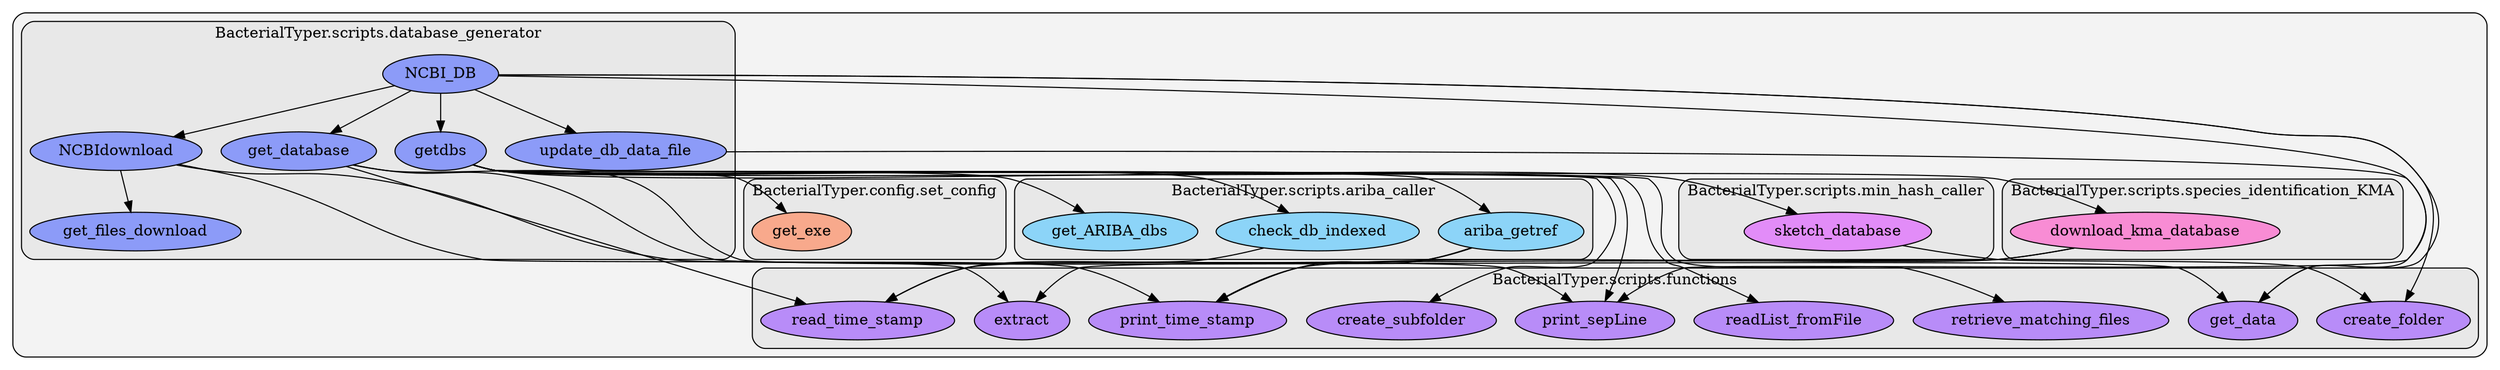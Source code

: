 digraph G {
    graph [spilines=ortho, rankdir=TB, clusterrank="local"];
    subgraph cluster_G {

        graph [style="filled,rounded",fillcolor="#80808018", label=""];
        subgraph cluster_BacterialTyper__config__set_config {

            graph [style="filled,rounded",fillcolor="#80808018", label="BacterialTyper.config.set_config"];
        }
        subgraph cluster_BacterialTyper__config__set_config {

            graph [style="filled,rounded",fillcolor="#80808018", label="BacterialTyper.config.set_config"];
        }
        subgraph cluster_BacterialTyper__config__set_config {

            graph [style="filled,rounded",fillcolor="#80808018", label="BacterialTyper.config.set_config"];
        }
        subgraph cluster_BacterialTyper__config__set_config {

            graph [style="filled,rounded",fillcolor="#80808018", label="BacterialTyper.config.set_config"];
        }
        subgraph cluster_BacterialTyper__config__set_config {

            graph [style="filled,rounded",fillcolor="#80808018", label="BacterialTyper.config.set_config"];
        }
        subgraph cluster_BacterialTyper__config__set_config {

            graph [style="filled,rounded",fillcolor="#80808018", label="BacterialTyper.config.set_config"];
        }
        subgraph cluster_BacterialTyper__config__set_config {

            graph [style="filled,rounded",fillcolor="#80808018", label="BacterialTyper.config.set_config"];
        }
        subgraph cluster_BacterialTyper__config__set_config {

            graph [style="filled,rounded",fillcolor="#80808018", label="BacterialTyper.config.set_config"];
        }
        subgraph cluster_BacterialTyper__config__set_config {

            graph [style="filled,rounded",fillcolor="#80808018", label="BacterialTyper.config.set_config"];
            BacterialTyper__config__set_config__get_exe [label="get_exe", style="filled", fillcolor="#ff8e65b2", fontcolor="#000000", group="2"];
        }
        subgraph cluster_BacterialTyper__config__set_config {

            graph [style="filled,rounded",fillcolor="#80808018", label="BacterialTyper.config.set_config"];
        }
        subgraph cluster_BacterialTyper__config__set_config {

            graph [style="filled,rounded",fillcolor="#80808018", label="BacterialTyper.config.set_config"];
        }
        subgraph cluster_BacterialTyper__config__set_config {

            graph [style="filled,rounded",fillcolor="#80808018", label="BacterialTyper.config.set_config"];
        }
        subgraph cluster_BacterialTyper__config__set_config {

            graph [style="filled,rounded",fillcolor="#80808018", label="BacterialTyper.config.set_config"];
        }
        subgraph cluster_BacterialTyper__config__set_config {

            graph [style="filled,rounded",fillcolor="#80808018", label="BacterialTyper.config.set_config"];
        }
        subgraph cluster_BacterialTyper__scripts__ariba_caller {

            graph [style="filled,rounded",fillcolor="#80808018", label="BacterialTyper.scripts.ariba_caller"];
        }
        subgraph cluster_BacterialTyper__scripts__ariba_caller {

            graph [style="filled,rounded",fillcolor="#80808018", label="BacterialTyper.scripts.ariba_caller"];
            BacterialTyper__scripts__ariba_caller__ariba_getref [label="ariba_getref", style="filled", fillcolor="#65cbffb2", fontcolor="#000000", group="25"];
        }
        subgraph cluster_BacterialTyper__scripts__ariba_caller {

            graph [style="filled,rounded",fillcolor="#80808018", label="BacterialTyper.scripts.ariba_caller"];
        }
        subgraph cluster_BacterialTyper__scripts__ariba_caller {

            graph [style="filled,rounded",fillcolor="#80808018", label="BacterialTyper.scripts.ariba_caller"];
        }
        subgraph cluster_BacterialTyper__scripts__ariba_caller {

            graph [style="filled,rounded",fillcolor="#80808018", label="BacterialTyper.scripts.ariba_caller"];
        }
        subgraph cluster_BacterialTyper__scripts__ariba_caller {

            graph [style="filled,rounded",fillcolor="#80808018", label="BacterialTyper.scripts.ariba_caller"];
        }
        subgraph cluster_BacterialTyper__scripts__ariba_caller {

            graph [style="filled,rounded",fillcolor="#80808018", label="BacterialTyper.scripts.ariba_caller"];
        }
        subgraph cluster_BacterialTyper__scripts__ariba_caller {

            graph [style="filled,rounded",fillcolor="#80808018", label="BacterialTyper.scripts.ariba_caller"];
            BacterialTyper__scripts__ariba_caller__check_db_indexed [label="check_db_indexed", style="filled", fillcolor="#65cbffb2", fontcolor="#000000", group="25"];
        }
        subgraph cluster_BacterialTyper__scripts__ariba_caller {

            graph [style="filled,rounded",fillcolor="#80808018", label="BacterialTyper.scripts.ariba_caller"];
        }
        subgraph cluster_BacterialTyper__scripts__ariba_caller {

            graph [style="filled,rounded",fillcolor="#80808018", label="BacterialTyper.scripts.ariba_caller"];
        }
        subgraph cluster_BacterialTyper__scripts__ariba_caller {

            graph [style="filled,rounded",fillcolor="#80808018", label="BacterialTyper.scripts.ariba_caller"];
        }
        subgraph cluster_BacterialTyper__scripts__ariba_caller {

            graph [style="filled,rounded",fillcolor="#80808018", label="BacterialTyper.scripts.ariba_caller"];
            BacterialTyper__scripts__ariba_caller__get_ARIBA_dbs [label="get_ARIBA_dbs", style="filled", fillcolor="#65cbffb2", fontcolor="#000000", group="25"];
        }
        subgraph cluster_BacterialTyper__scripts__ariba_caller {

            graph [style="filled,rounded",fillcolor="#80808018", label="BacterialTyper.scripts.ariba_caller"];
        }
        subgraph cluster_BacterialTyper__scripts__ariba_caller {

            graph [style="filled,rounded",fillcolor="#80808018", label="BacterialTyper.scripts.ariba_caller"];
        }
        subgraph cluster_BacterialTyper__scripts__ariba_caller {

            graph [style="filled,rounded",fillcolor="#80808018", label="BacterialTyper.scripts.ariba_caller"];
        }
        subgraph cluster_BacterialTyper__scripts__database_generator {

            graph [style="filled,rounded",fillcolor="#80808018", label="BacterialTyper.scripts.database_generator"];
            BacterialTyper__scripts__database_generator__NCBI_DB [label="NCBI_DB", style="filled", fillcolor="#657affb2", fontcolor="#000000", group="29"];
        }
        subgraph cluster_BacterialTyper__scripts__database_generator {

            graph [style="filled,rounded",fillcolor="#80808018", label="BacterialTyper.scripts.database_generator"];
        }
        subgraph cluster_BacterialTyper__scripts__database_generator {

            graph [style="filled,rounded",fillcolor="#80808018", label="BacterialTyper.scripts.database_generator"];
            BacterialTyper__scripts__database_generator__NCBIdownload [label="NCBIdownload", style="filled", fillcolor="#657affb2", fontcolor="#000000", group="29"];
        }
        subgraph cluster_BacterialTyper__scripts__database_generator {

            graph [style="filled,rounded",fillcolor="#80808018", label="BacterialTyper.scripts.database_generator"];
            BacterialTyper__scripts__database_generator__get_database [label="get_database", style="filled", fillcolor="#657affb2", fontcolor="#000000", group="29"];
        }
        subgraph cluster_BacterialTyper__scripts__database_generator {

            graph [style="filled,rounded",fillcolor="#80808018", label="BacterialTyper.scripts.database_generator"];
            BacterialTyper__scripts__database_generator__get_files_download [label="get_files_download", style="filled", fillcolor="#657affb2", fontcolor="#000000", group="29"];
        }
        subgraph cluster_BacterialTyper__scripts__database_generator {

            graph [style="filled,rounded",fillcolor="#80808018", label="BacterialTyper.scripts.database_generator"];
            BacterialTyper__scripts__database_generator__getdbs [label="getdbs", style="filled", fillcolor="#657affb2", fontcolor="#000000", group="29"];
        }
        subgraph cluster_BacterialTyper__scripts__database_generator {

            graph [style="filled,rounded",fillcolor="#80808018", label="BacterialTyper.scripts.database_generator"];
            BacterialTyper__scripts__database_generator__update_db_data_file [label="update_db_data_file", style="filled", fillcolor="#657affb2", fontcolor="#000000", group="29"];
        }
        subgraph cluster_BacterialTyper__scripts__functions {

            graph [style="filled,rounded",fillcolor="#80808018", label="BacterialTyper.scripts.functions"];
        }
        subgraph cluster_BacterialTyper__scripts__functions {

            graph [style="filled,rounded",fillcolor="#80808018", label="BacterialTyper.scripts.functions"];
        }
        subgraph cluster_BacterialTyper__scripts__functions {

            graph [style="filled,rounded",fillcolor="#80808018", label="BacterialTyper.scripts.functions"];
        }
        subgraph cluster_BacterialTyper__scripts__functions {

            graph [style="filled,rounded",fillcolor="#80808018", label="BacterialTyper.scripts.functions"];
        }
        subgraph cluster_BacterialTyper__scripts__functions {

            graph [style="filled,rounded",fillcolor="#80808018", label="BacterialTyper.scripts.functions"];
        }
        subgraph cluster_BacterialTyper__scripts__functions {

            graph [style="filled,rounded",fillcolor="#80808018", label="BacterialTyper.scripts.functions"];
            BacterialTyper__scripts__functions__create_folder [label="create_folder", style="filled", fillcolor="#a365ffb2", fontcolor="#000000", group="33"];
        }
        subgraph cluster_BacterialTyper__scripts__functions {

            graph [style="filled,rounded",fillcolor="#80808018", label="BacterialTyper.scripts.functions"];
        }
        subgraph cluster_BacterialTyper__scripts__functions {

            graph [style="filled,rounded",fillcolor="#80808018", label="BacterialTyper.scripts.functions"];
            BacterialTyper__scripts__functions__create_subfolder [label="create_subfolder", style="filled", fillcolor="#a365ffb2", fontcolor="#000000", group="33"];
        }
        subgraph cluster_BacterialTyper__scripts__functions {

            graph [style="filled,rounded",fillcolor="#80808018", label="BacterialTyper.scripts.functions"];
        }
        subgraph cluster_BacterialTyper__scripts__functions {

            graph [style="filled,rounded",fillcolor="#80808018", label="BacterialTyper.scripts.functions"];
            BacterialTyper__scripts__functions__extract [label="extract", style="filled", fillcolor="#a365ffb2", fontcolor="#000000", group="33"];
        }
        subgraph cluster_BacterialTyper__scripts__functions {

            graph [style="filled,rounded",fillcolor="#80808018", label="BacterialTyper.scripts.functions"];
        }
        subgraph cluster_BacterialTyper__scripts__functions {

            graph [style="filled,rounded",fillcolor="#80808018", label="BacterialTyper.scripts.functions"];
        }
        subgraph cluster_BacterialTyper__scripts__functions {

            graph [style="filled,rounded",fillcolor="#80808018", label="BacterialTyper.scripts.functions"];
            BacterialTyper__scripts__functions__get_data [label="get_data", style="filled", fillcolor="#a365ffb2", fontcolor="#000000", group="33"];
        }
        subgraph cluster_BacterialTyper__scripts__functions {

            graph [style="filled,rounded",fillcolor="#80808018", label="BacterialTyper.scripts.functions"];
        }
        subgraph cluster_BacterialTyper__scripts__functions {

            graph [style="filled,rounded",fillcolor="#80808018", label="BacterialTyper.scripts.functions"];
        }
        subgraph cluster_BacterialTyper__scripts__functions {

            graph [style="filled,rounded",fillcolor="#80808018", label="BacterialTyper.scripts.functions"];
        }
        subgraph cluster_BacterialTyper__scripts__functions {

            graph [style="filled,rounded",fillcolor="#80808018", label="BacterialTyper.scripts.functions"];
        }
        subgraph cluster_BacterialTyper__scripts__functions {

            graph [style="filled,rounded",fillcolor="#80808018", label="BacterialTyper.scripts.functions"];
        }
        subgraph cluster_BacterialTyper__scripts__functions {

            graph [style="filled,rounded",fillcolor="#80808018", label="BacterialTyper.scripts.functions"];
        }
        subgraph cluster_BacterialTyper__scripts__functions {

            graph [style="filled,rounded",fillcolor="#80808018", label="BacterialTyper.scripts.functions"];
        }
        subgraph cluster_BacterialTyper__scripts__functions {

            graph [style="filled,rounded",fillcolor="#80808018", label="BacterialTyper.scripts.functions"];
        }
        subgraph cluster_BacterialTyper__scripts__functions {

            graph [style="filled,rounded",fillcolor="#80808018", label="BacterialTyper.scripts.functions"];
        }
        subgraph cluster_BacterialTyper__scripts__functions {

            graph [style="filled,rounded",fillcolor="#80808018", label="BacterialTyper.scripts.functions"];
        }
        subgraph cluster_BacterialTyper__scripts__functions {

            graph [style="filled,rounded",fillcolor="#80808018", label="BacterialTyper.scripts.functions"];
        }
        subgraph cluster_BacterialTyper__scripts__functions {

            graph [style="filled,rounded",fillcolor="#80808018", label="BacterialTyper.scripts.functions"];
        }
        subgraph cluster_BacterialTyper__scripts__functions {

            graph [style="filled,rounded",fillcolor="#80808018", label="BacterialTyper.scripts.functions"];
        }
        subgraph cluster_BacterialTyper__scripts__functions {

            graph [style="filled,rounded",fillcolor="#80808018", label="BacterialTyper.scripts.functions"];
        }
        subgraph cluster_BacterialTyper__scripts__functions {

            graph [style="filled,rounded",fillcolor="#80808018", label="BacterialTyper.scripts.functions"];
            BacterialTyper__scripts__functions__print_sepLine [label="print_sepLine", style="filled", fillcolor="#a365ffb2", fontcolor="#000000", group="33"];
        }
        subgraph cluster_BacterialTyper__scripts__functions {

            graph [style="filled,rounded",fillcolor="#80808018", label="BacterialTyper.scripts.functions"];
        }
        subgraph cluster_BacterialTyper__scripts__functions {

            graph [style="filled,rounded",fillcolor="#80808018", label="BacterialTyper.scripts.functions"];
            BacterialTyper__scripts__functions__print_time_stamp [label="print_time_stamp", style="filled", fillcolor="#a365ffb2", fontcolor="#000000", group="33"];
        }
        subgraph cluster_BacterialTyper__scripts__functions {

            graph [style="filled,rounded",fillcolor="#80808018", label="BacterialTyper.scripts.functions"];
        }
        subgraph cluster_BacterialTyper__scripts__functions {

            graph [style="filled,rounded",fillcolor="#80808018", label="BacterialTyper.scripts.functions"];
            BacterialTyper__scripts__functions__readList_fromFile [label="readList_fromFile", style="filled", fillcolor="#a365ffb2", fontcolor="#000000", group="33"];
        }
        subgraph cluster_BacterialTyper__scripts__functions {

            graph [style="filled,rounded",fillcolor="#80808018", label="BacterialTyper.scripts.functions"];
            BacterialTyper__scripts__functions__read_time_stamp [label="read_time_stamp", style="filled", fillcolor="#a365ffb2", fontcolor="#000000", group="33"];
        }
        subgraph cluster_BacterialTyper__scripts__functions {

            graph [style="filled,rounded",fillcolor="#80808018", label="BacterialTyper.scripts.functions"];
        }
        subgraph cluster_BacterialTyper__scripts__functions {

            graph [style="filled,rounded",fillcolor="#80808018", label="BacterialTyper.scripts.functions"];
            BacterialTyper__scripts__functions__retrieve_matching_files [label="retrieve_matching_files", style="filled", fillcolor="#a365ffb2", fontcolor="#000000", group="33"];
        }
        subgraph cluster_BacterialTyper__scripts__functions {

            graph [style="filled,rounded",fillcolor="#80808018", label="BacterialTyper.scripts.functions"];
        }
        subgraph cluster_BacterialTyper__scripts__functions {

            graph [style="filled,rounded",fillcolor="#80808018", label="BacterialTyper.scripts.functions"];
        }
        subgraph cluster_BacterialTyper__scripts__functions {

            graph [style="filled,rounded",fillcolor="#80808018", label="BacterialTyper.scripts.functions"];
        }
        subgraph cluster_BacterialTyper__scripts__functions {

            graph [style="filled,rounded",fillcolor="#80808018", label="BacterialTyper.scripts.functions"];
        }
        subgraph cluster_BacterialTyper__scripts__min_hash_caller {

            graph [style="filled,rounded",fillcolor="#80808018", label="BacterialTyper.scripts.min_hash_caller"];
        }
        subgraph cluster_BacterialTyper__scripts__min_hash_caller {

            graph [style="filled,rounded",fillcolor="#80808018", label="BacterialTyper.scripts.min_hash_caller"];
        }
        subgraph cluster_BacterialTyper__scripts__min_hash_caller {

            graph [style="filled,rounded",fillcolor="#80808018", label="BacterialTyper.scripts.min_hash_caller"];
        }
        subgraph cluster_BacterialTyper__scripts__min_hash_caller {

            graph [style="filled,rounded",fillcolor="#80808018", label="BacterialTyper.scripts.min_hash_caller"];
        }
        subgraph cluster_BacterialTyper__scripts__min_hash_caller {

            graph [style="filled,rounded",fillcolor="#80808018", label="BacterialTyper.scripts.min_hash_caller"];
        }
        subgraph cluster_BacterialTyper__scripts__min_hash_caller {

            graph [style="filled,rounded",fillcolor="#80808018", label="BacterialTyper.scripts.min_hash_caller"];
        }
        subgraph cluster_BacterialTyper__scripts__min_hash_caller {

            graph [style="filled,rounded",fillcolor="#80808018", label="BacterialTyper.scripts.min_hash_caller"];
        }
        subgraph cluster_BacterialTyper__scripts__min_hash_caller {

            graph [style="filled,rounded",fillcolor="#80808018", label="BacterialTyper.scripts.min_hash_caller"];
        }
        subgraph cluster_BacterialTyper__scripts__min_hash_caller {

            graph [style="filled,rounded",fillcolor="#80808018", label="BacterialTyper.scripts.min_hash_caller"];
            BacterialTyper__scripts__min_hash_caller__sketch_database [label="sketch_database", style="filled", fillcolor="#e065ffb2", fontcolor="#000000", group="36"];
        }
        subgraph cluster_BacterialTyper__scripts__species_identification_KMA {

            graph [style="filled,rounded",fillcolor="#80808018", label="BacterialTyper.scripts.species_identification_KMA"];
        }
        subgraph cluster_BacterialTyper__scripts__species_identification_KMA {

            graph [style="filled,rounded",fillcolor="#80808018", label="BacterialTyper.scripts.species_identification_KMA"];
            BacterialTyper__scripts__species_identification_KMA__download_kma_database [label="download_kma_database", style="filled", fillcolor="#ff65cbb2", fontcolor="#000000", group="40"];
        }
        subgraph cluster_BacterialTyper__scripts__species_identification_KMA {

            graph [style="filled,rounded",fillcolor="#80808018", label="BacterialTyper.scripts.species_identification_KMA"];
        }
        subgraph cluster_BacterialTyper__scripts__species_identification_KMA {

            graph [style="filled,rounded",fillcolor="#80808018", label="BacterialTyper.scripts.species_identification_KMA"];
        }
        subgraph cluster_BacterialTyper__scripts__species_identification_KMA {

            graph [style="filled,rounded",fillcolor="#80808018", label="BacterialTyper.scripts.species_identification_KMA"];
        }
        subgraph cluster_BacterialTyper__scripts__species_identification_KMA {

            graph [style="filled,rounded",fillcolor="#80808018", label="BacterialTyper.scripts.species_identification_KMA"];
        }
        subgraph cluster_BacterialTyper__scripts__species_identification_KMA {

            graph [style="filled,rounded",fillcolor="#80808018", label="BacterialTyper.scripts.species_identification_KMA"];
        }
        subgraph cluster_BacterialTyper__scripts__species_identification_KMA {

            graph [style="filled,rounded",fillcolor="#80808018", label="BacterialTyper.scripts.species_identification_KMA"];
        }
        subgraph cluster_BacterialTyper__scripts__species_identification_KMA {

            graph [style="filled,rounded",fillcolor="#80808018", label="BacterialTyper.scripts.species_identification_KMA"];
        }
    }
        BacterialTyper__scripts__ariba_caller__check_db_indexed -> BacterialTyper__scripts__functions__read_time_stamp [style="solid", color="#000000"];
        BacterialTyper__scripts__ariba_caller__ariba_getref -> BacterialTyper__scripts__functions__read_time_stamp [style="solid", color="#000000"];
        BacterialTyper__scripts__ariba_caller__ariba_getref -> BacterialTyper__scripts__functions__print_time_stamp [style="solid", color="#000000"];
        BacterialTyper__scripts__database_generator__NCBI_DB -> BacterialTyper__scripts__database_generator__get_database [style="solid", color="#000000"];
        BacterialTyper__scripts__database_generator__NCBI_DB -> BacterialTyper__scripts__database_generator__update_db_data_file [style="solid", color="#000000"];
        BacterialTyper__scripts__database_generator__NCBI_DB -> BacterialTyper__scripts__functions__create_folder [style="solid", color="#000000"];
        BacterialTyper__scripts__database_generator__NCBI_DB -> BacterialTyper__scripts__database_generator__NCBIdownload [style="solid", color="#000000"];
        BacterialTyper__scripts__database_generator__NCBI_DB -> BacterialTyper__scripts__functions__print_sepLine [style="solid", color="#000000"];
        BacterialTyper__scripts__database_generator__NCBI_DB -> BacterialTyper__scripts__functions__get_data [style="solid", color="#000000"];
        BacterialTyper__scripts__database_generator__NCBI_DB -> BacterialTyper__scripts__database_generator__getdbs [style="solid", color="#000000"];
        BacterialTyper__scripts__database_generator__NCBIdownload -> BacterialTyper__scripts__functions__extract [style="solid", color="#000000"];
        BacterialTyper__scripts__database_generator__NCBIdownload -> BacterialTyper__scripts__functions__print_time_stamp [style="solid", color="#000000"];
        BacterialTyper__scripts__database_generator__NCBIdownload -> BacterialTyper__scripts__database_generator__get_files_download [style="solid", color="#000000"];
        BacterialTyper__scripts__database_generator__get_database -> BacterialTyper__scripts__functions__read_time_stamp [style="solid", color="#000000"];
        BacterialTyper__scripts__database_generator__get_database -> BacterialTyper__scripts__functions__print_sepLine [style="solid", color="#000000"];
        BacterialTyper__scripts__database_generator__get_database -> BacterialTyper__scripts__functions__get_data [style="solid", color="#000000"];
        BacterialTyper__scripts__database_generator__update_db_data_file -> BacterialTyper__scripts__functions__get_data [style="solid", color="#000000"];
        BacterialTyper__scripts__database_generator__getdbs -> BacterialTyper__scripts__min_hash_caller__sketch_database [style="solid", color="#000000"];
        BacterialTyper__scripts__database_generator__getdbs -> BacterialTyper__config__set_config__get_exe [style="solid", color="#000000"];
        BacterialTyper__scripts__database_generator__getdbs -> BacterialTyper__scripts__ariba_caller__check_db_indexed [style="solid", color="#000000"];
        BacterialTyper__scripts__database_generator__getdbs -> BacterialTyper__scripts__functions__create_subfolder [style="solid", color="#000000"];
        BacterialTyper__scripts__database_generator__getdbs -> BacterialTyper__scripts__functions__retrieve_matching_files [style="solid", color="#000000"];
        BacterialTyper__scripts__database_generator__getdbs -> BacterialTyper__scripts__functions__readList_fromFile [style="solid", color="#000000"];
        BacterialTyper__scripts__database_generator__getdbs -> BacterialTyper__scripts__ariba_caller__get_ARIBA_dbs [style="solid", color="#000000"];
        BacterialTyper__scripts__database_generator__getdbs -> BacterialTyper__scripts__functions__print_sepLine [style="solid", color="#000000"];
        BacterialTyper__scripts__database_generator__getdbs -> BacterialTyper__scripts__species_identification_KMA__download_kma_database [style="solid", color="#000000"];
        BacterialTyper__scripts__database_generator__getdbs -> BacterialTyper__scripts__ariba_caller__ariba_getref [style="solid", color="#000000"];
        BacterialTyper__scripts__min_hash_caller__sketch_database -> BacterialTyper__scripts__functions__create_folder [style="solid", color="#000000"];
        BacterialTyper__scripts__species_identification_KMA__download_kma_database -> BacterialTyper__scripts__functions__extract [style="solid", color="#000000"];
        BacterialTyper__scripts__species_identification_KMA__download_kma_database -> BacterialTyper__scripts__functions__print_time_stamp [style="solid", color="#000000"];
    }
